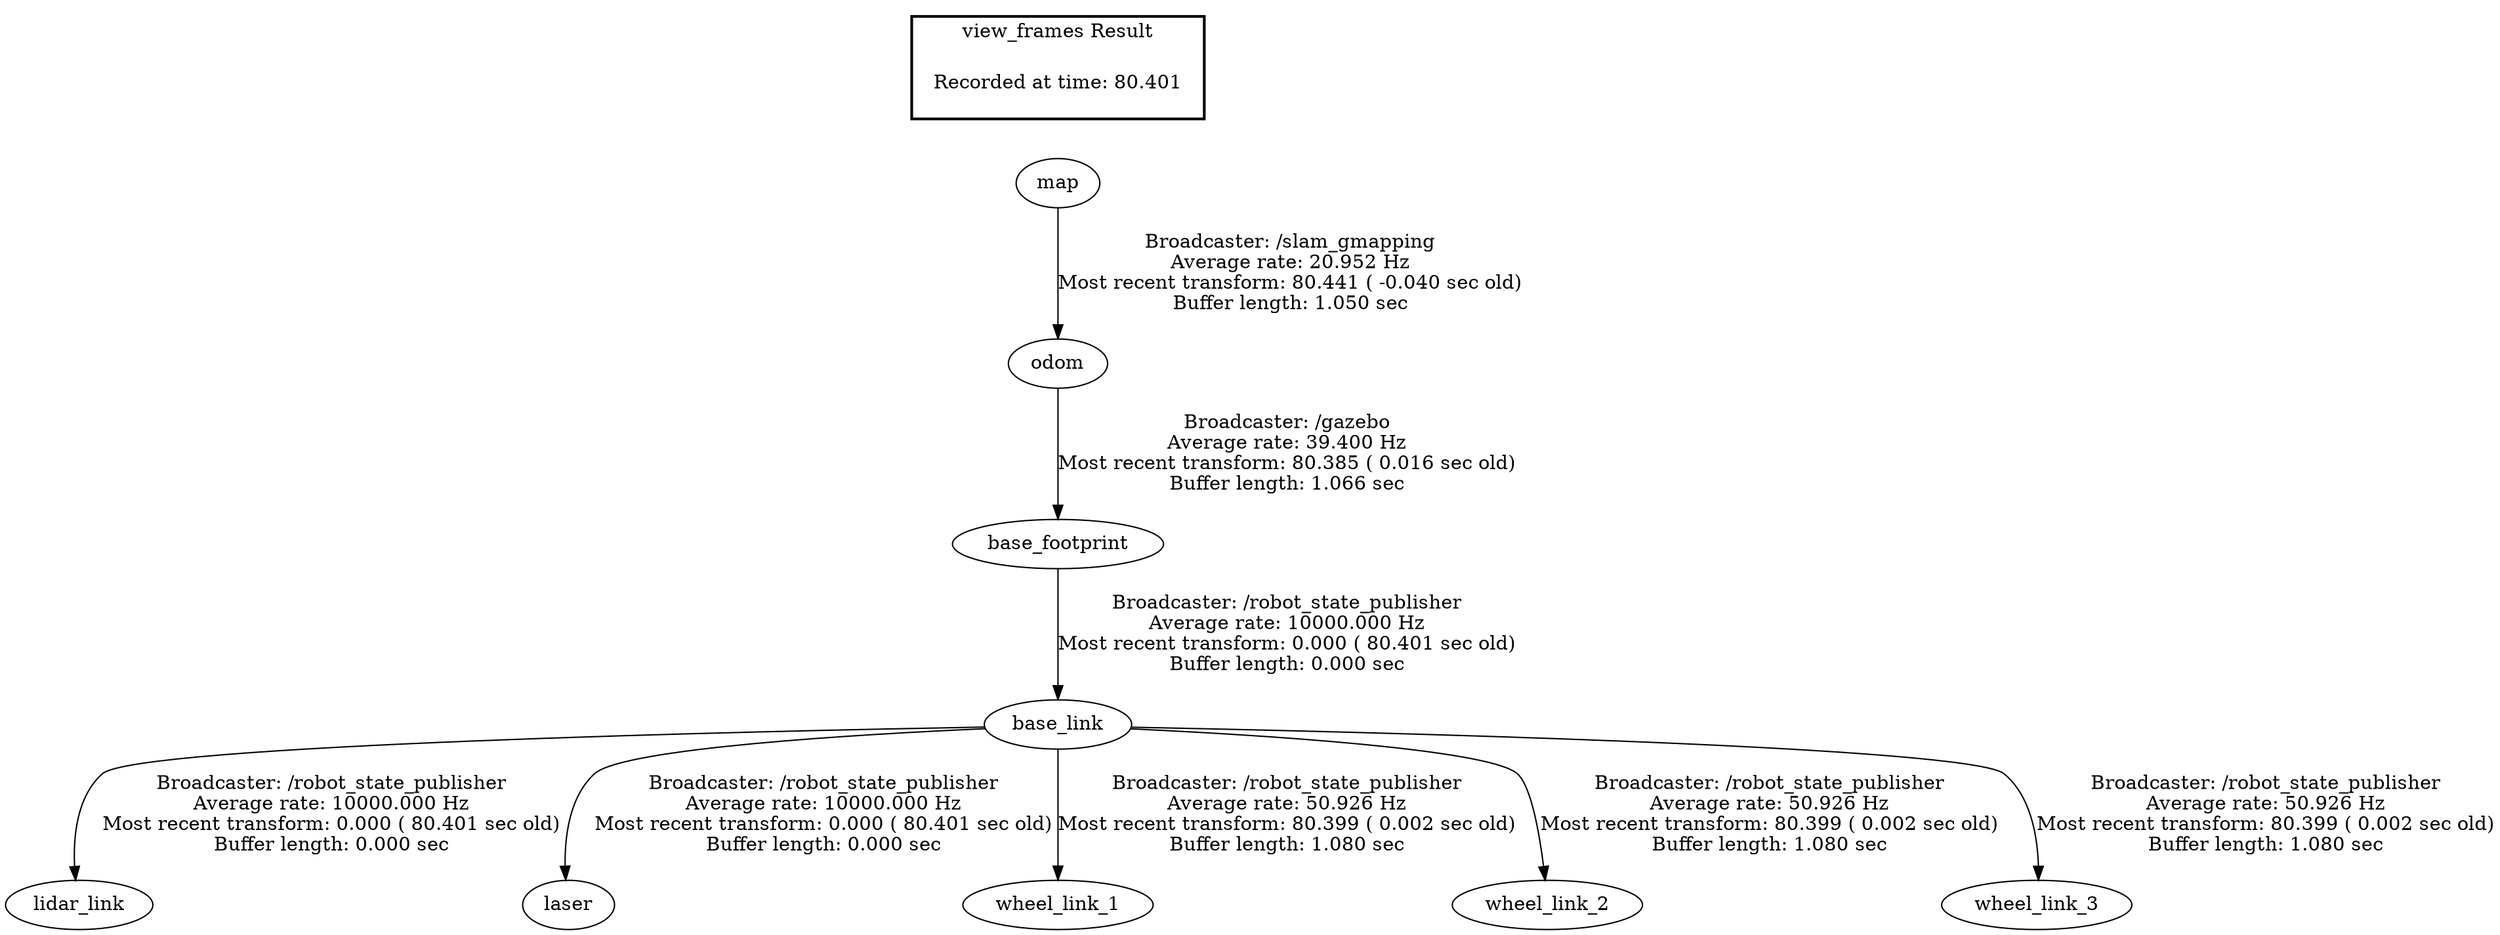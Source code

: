 digraph G {
"base_link" -> "lidar_link"[label="Broadcaster: /robot_state_publisher\nAverage rate: 10000.000 Hz\nMost recent transform: 0.000 ( 80.401 sec old)\nBuffer length: 0.000 sec\n"];
"base_footprint" -> "base_link"[label="Broadcaster: /robot_state_publisher\nAverage rate: 10000.000 Hz\nMost recent transform: 0.000 ( 80.401 sec old)\nBuffer length: 0.000 sec\n"];
"odom" -> "base_footprint"[label="Broadcaster: /gazebo\nAverage rate: 39.400 Hz\nMost recent transform: 80.385 ( 0.016 sec old)\nBuffer length: 1.066 sec\n"];
"base_link" -> "laser"[label="Broadcaster: /robot_state_publisher\nAverage rate: 10000.000 Hz\nMost recent transform: 0.000 ( 80.401 sec old)\nBuffer length: 0.000 sec\n"];
"map" -> "odom"[label="Broadcaster: /slam_gmapping\nAverage rate: 20.952 Hz\nMost recent transform: 80.441 ( -0.040 sec old)\nBuffer length: 1.050 sec\n"];
"base_link" -> "wheel_link_1"[label="Broadcaster: /robot_state_publisher\nAverage rate: 50.926 Hz\nMost recent transform: 80.399 ( 0.002 sec old)\nBuffer length: 1.080 sec\n"];
"base_link" -> "wheel_link_2"[label="Broadcaster: /robot_state_publisher\nAverage rate: 50.926 Hz\nMost recent transform: 80.399 ( 0.002 sec old)\nBuffer length: 1.080 sec\n"];
"base_link" -> "wheel_link_3"[label="Broadcaster: /robot_state_publisher\nAverage rate: 50.926 Hz\nMost recent transform: 80.399 ( 0.002 sec old)\nBuffer length: 1.080 sec\n"];
edge [style=invis];
 subgraph cluster_legend { style=bold; color=black; label ="view_frames Result";
"Recorded at time: 80.401"[ shape=plaintext ] ;
 }->"map";
}